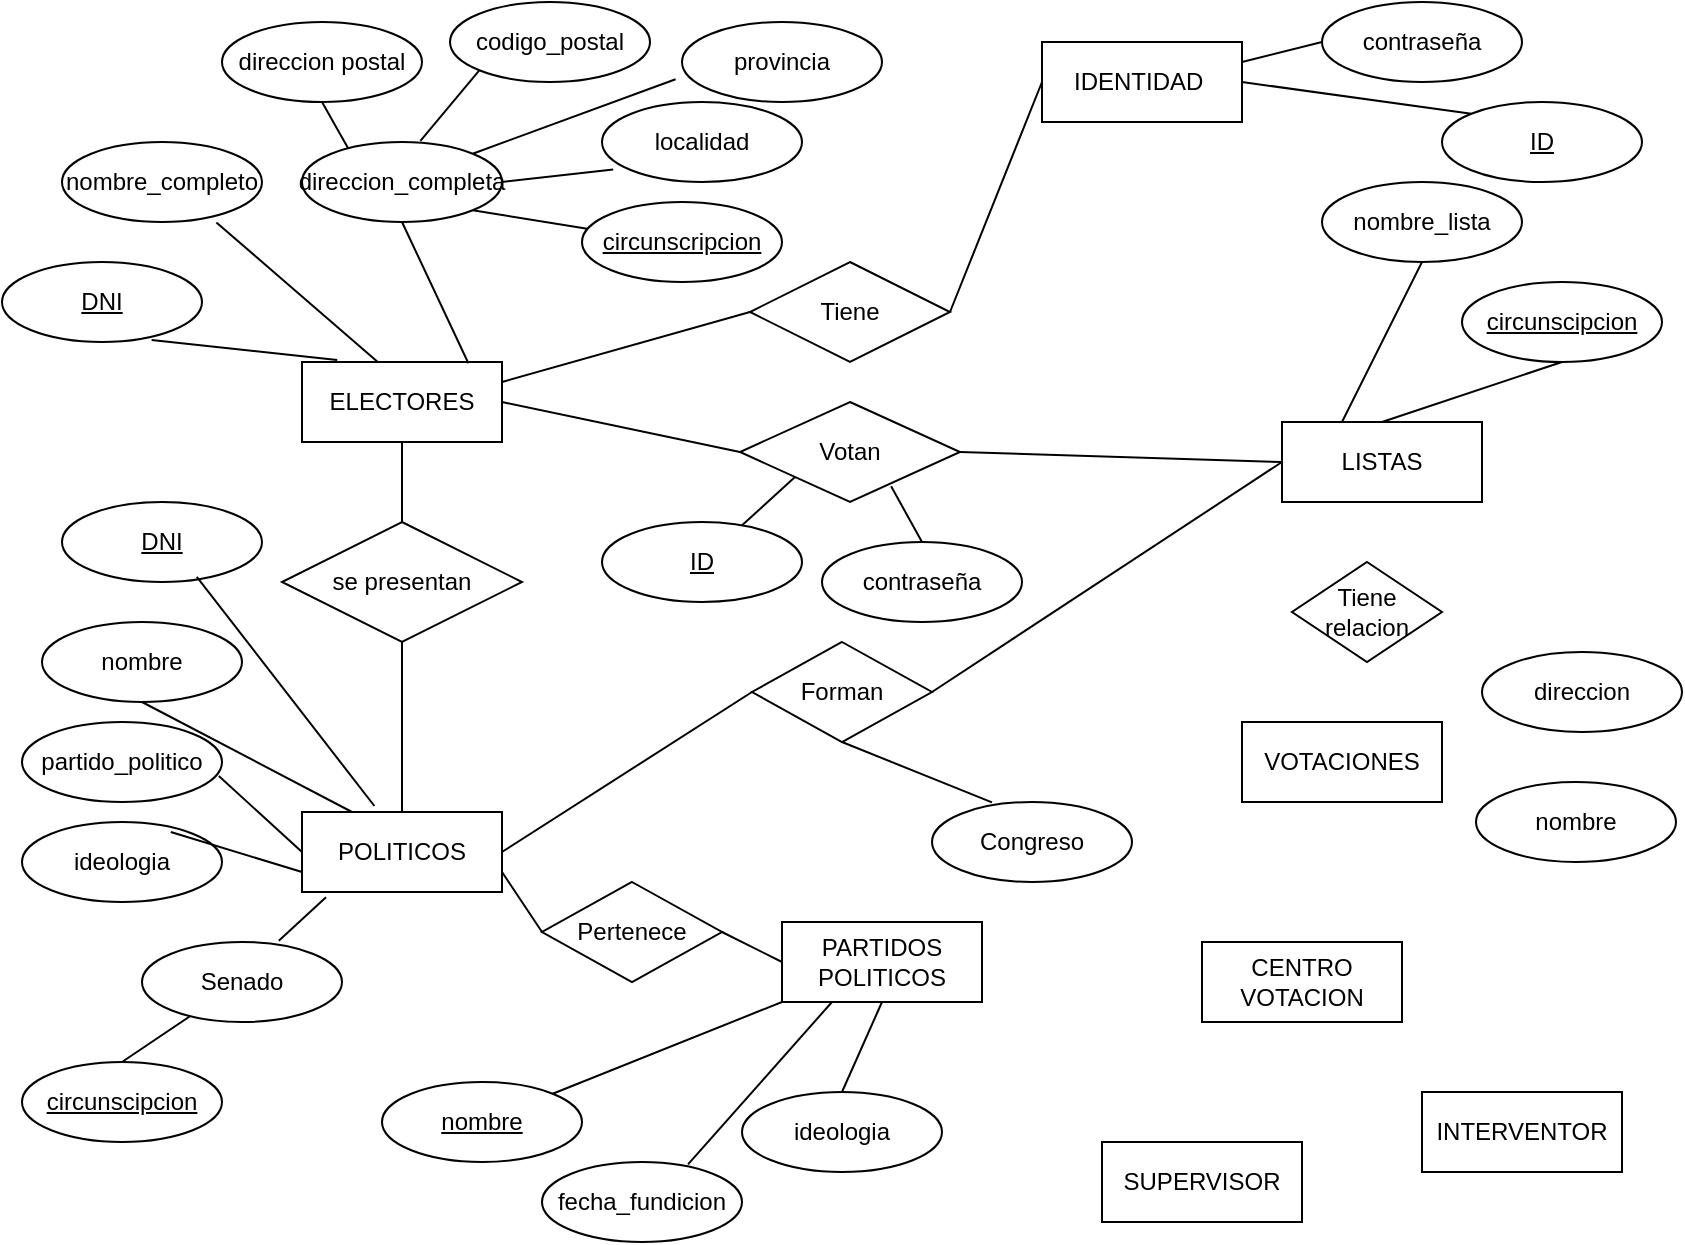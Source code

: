 <mxfile version="22.0.2" type="device">
  <diagram name="Página-1" id="8dC4T3Oz5jPkKh5Ns8to">
    <mxGraphModel dx="1863" dy="606" grid="1" gridSize="10" guides="1" tooltips="1" connect="1" arrows="1" fold="1" page="1" pageScale="1" pageWidth="827" pageHeight="1169" math="0" shadow="0">
      <root>
        <mxCell id="0" />
        <mxCell id="1" parent="0" />
        <mxCell id="WSo22nkgQn30hINGjkoU-2" value="ELECTORES" style="whiteSpace=wrap;html=1;align=center;" parent="1" vertex="1">
          <mxGeometry x="140" y="180" width="100" height="40" as="geometry" />
        </mxCell>
        <mxCell id="WSo22nkgQn30hINGjkoU-3" value="VOTACIONES" style="whiteSpace=wrap;html=1;align=center;" parent="1" vertex="1">
          <mxGeometry x="610" y="360" width="100" height="40" as="geometry" />
        </mxCell>
        <mxCell id="WSo22nkgQn30hINGjkoU-4" value="POLITICOS" style="whiteSpace=wrap;html=1;align=center;" parent="1" vertex="1">
          <mxGeometry x="140" y="405" width="100" height="40" as="geometry" />
        </mxCell>
        <mxCell id="WSo22nkgQn30hINGjkoU-5" value="LISTAS" style="whiteSpace=wrap;html=1;align=center;" parent="1" vertex="1">
          <mxGeometry x="630" y="210" width="100" height="40" as="geometry" />
        </mxCell>
        <mxCell id="WSo22nkgQn30hINGjkoU-6" value="&lt;u&gt;DNI&lt;/u&gt;" style="ellipse;whiteSpace=wrap;html=1;align=center;" parent="1" vertex="1">
          <mxGeometry x="-10" y="130" width="100" height="40" as="geometry" />
        </mxCell>
        <mxCell id="WSo22nkgQn30hINGjkoU-7" value="nombre_completo" style="ellipse;whiteSpace=wrap;html=1;align=center;" parent="1" vertex="1">
          <mxGeometry x="20" y="70" width="100" height="40" as="geometry" />
        </mxCell>
        <mxCell id="WSo22nkgQn30hINGjkoU-8" value="direccion_completa" style="ellipse;whiteSpace=wrap;html=1;align=center;" parent="1" vertex="1">
          <mxGeometry x="140" y="70" width="100" height="40" as="geometry" />
        </mxCell>
        <mxCell id="WSo22nkgQn30hINGjkoU-9" value="&lt;u&gt;circunscripcion&lt;/u&gt;" style="ellipse;whiteSpace=wrap;html=1;align=center;" parent="1" vertex="1">
          <mxGeometry x="280" y="100" width="100" height="40" as="geometry" />
        </mxCell>
        <mxCell id="WSo22nkgQn30hINGjkoU-10" value="provincia" style="ellipse;whiteSpace=wrap;html=1;align=center;" parent="1" vertex="1">
          <mxGeometry x="330" y="10" width="100" height="40" as="geometry" />
        </mxCell>
        <mxCell id="WSo22nkgQn30hINGjkoU-11" value="nombre" style="ellipse;whiteSpace=wrap;html=1;align=center;" parent="1" vertex="1">
          <mxGeometry x="10" y="310" width="100" height="40" as="geometry" />
        </mxCell>
        <mxCell id="WSo22nkgQn30hINGjkoU-12" value="partido_politico" style="ellipse;whiteSpace=wrap;html=1;align=center;" parent="1" vertex="1">
          <mxGeometry y="360" width="100" height="40" as="geometry" />
        </mxCell>
        <mxCell id="WSo22nkgQn30hINGjkoU-13" value="ideologia" style="ellipse;whiteSpace=wrap;html=1;align=center;" parent="1" vertex="1">
          <mxGeometry y="410" width="100" height="40" as="geometry" />
        </mxCell>
        <mxCell id="WSo22nkgQn30hINGjkoU-14" value="Senado" style="ellipse;whiteSpace=wrap;html=1;align=center;" parent="1" vertex="1">
          <mxGeometry x="60" y="470" width="100" height="40" as="geometry" />
        </mxCell>
        <mxCell id="WSo22nkgQn30hINGjkoU-15" value="Congreso" style="ellipse;whiteSpace=wrap;html=1;align=center;" parent="1" vertex="1">
          <mxGeometry x="455" y="400" width="100" height="40" as="geometry" />
        </mxCell>
        <mxCell id="WSo22nkgQn30hINGjkoU-17" value="direccion postal" style="ellipse;whiteSpace=wrap;html=1;align=center;" parent="1" vertex="1">
          <mxGeometry x="100" y="10" width="100" height="40" as="geometry" />
        </mxCell>
        <mxCell id="WSo22nkgQn30hINGjkoU-18" value="codigo_postal" style="ellipse;whiteSpace=wrap;html=1;align=center;" parent="1" vertex="1">
          <mxGeometry x="214" width="100" height="40" as="geometry" />
        </mxCell>
        <mxCell id="WSo22nkgQn30hINGjkoU-19" value="localidad" style="ellipse;whiteSpace=wrap;html=1;align=center;" parent="1" vertex="1">
          <mxGeometry x="290" y="50" width="100" height="40" as="geometry" />
        </mxCell>
        <mxCell id="WSo22nkgQn30hINGjkoU-20" value="" style="endArrow=none;html=1;rounded=0;exitX=0.592;exitY=-0.015;exitDx=0;exitDy=0;exitPerimeter=0;entryX=0;entryY=1;entryDx=0;entryDy=0;" parent="1" source="WSo22nkgQn30hINGjkoU-8" target="WSo22nkgQn30hINGjkoU-18" edge="1">
          <mxGeometry width="50" height="50" relative="1" as="geometry">
            <mxPoint x="210" y="80" as="sourcePoint" />
            <mxPoint x="260" y="30" as="targetPoint" />
          </mxGeometry>
        </mxCell>
        <mxCell id="WSo22nkgQn30hINGjkoU-21" value="" style="endArrow=none;html=1;rounded=0;entryX=-0.032;entryY=0.715;entryDx=0;entryDy=0;entryPerimeter=0;exitX=1;exitY=0;exitDx=0;exitDy=0;" parent="1" source="WSo22nkgQn30hINGjkoU-8" target="WSo22nkgQn30hINGjkoU-10" edge="1">
          <mxGeometry width="50" height="50" relative="1" as="geometry">
            <mxPoint x="270" y="80" as="sourcePoint" />
            <mxPoint x="320" y="30" as="targetPoint" />
          </mxGeometry>
        </mxCell>
        <mxCell id="WSo22nkgQn30hINGjkoU-22" value="" style="endArrow=none;html=1;rounded=0;exitX=1;exitY=0.5;exitDx=0;exitDy=0;entryX=0.056;entryY=0.845;entryDx=0;entryDy=0;entryPerimeter=0;" parent="1" source="WSo22nkgQn30hINGjkoU-8" target="WSo22nkgQn30hINGjkoU-19" edge="1">
          <mxGeometry width="50" height="50" relative="1" as="geometry">
            <mxPoint x="260" y="130" as="sourcePoint" />
            <mxPoint x="310" y="80" as="targetPoint" />
          </mxGeometry>
        </mxCell>
        <mxCell id="WSo22nkgQn30hINGjkoU-23" value="" style="endArrow=none;html=1;rounded=0;exitX=1;exitY=1;exitDx=0;exitDy=0;entryX=0.026;entryY=0.335;entryDx=0;entryDy=0;entryPerimeter=0;" parent="1" source="WSo22nkgQn30hINGjkoU-8" target="WSo22nkgQn30hINGjkoU-9" edge="1">
          <mxGeometry width="50" height="50" relative="1" as="geometry">
            <mxPoint x="260" y="130" as="sourcePoint" />
            <mxPoint x="295" y="134" as="targetPoint" />
          </mxGeometry>
        </mxCell>
        <mxCell id="WSo22nkgQn30hINGjkoU-24" value="" style="endArrow=none;html=1;rounded=0;exitX=0.232;exitY=0.085;exitDx=0;exitDy=0;exitPerimeter=0;entryX=0.5;entryY=1;entryDx=0;entryDy=0;" parent="1" source="WSo22nkgQn30hINGjkoU-8" target="WSo22nkgQn30hINGjkoU-17" edge="1">
          <mxGeometry width="50" height="50" relative="1" as="geometry">
            <mxPoint x="165" y="90" as="sourcePoint" />
            <mxPoint x="215" y="40" as="targetPoint" />
          </mxGeometry>
        </mxCell>
        <mxCell id="WSo22nkgQn30hINGjkoU-26" value="" style="endArrow=none;html=1;rounded=0;exitX=0.176;exitY=-0.025;exitDx=0;exitDy=0;exitPerimeter=0;entryX=0.748;entryY=0.975;entryDx=0;entryDy=0;entryPerimeter=0;" parent="1" source="WSo22nkgQn30hINGjkoU-2" target="WSo22nkgQn30hINGjkoU-6" edge="1">
          <mxGeometry width="50" height="50" relative="1" as="geometry">
            <mxPoint x="35" y="180" as="sourcePoint" />
            <mxPoint x="80" y="130" as="targetPoint" />
          </mxGeometry>
        </mxCell>
        <mxCell id="WSo22nkgQn30hINGjkoU-27" value="" style="endArrow=none;html=1;rounded=0;entryX=0.772;entryY=1.005;entryDx=0;entryDy=0;entryPerimeter=0;exitX=0.376;exitY=-0.005;exitDx=0;exitDy=0;exitPerimeter=0;" parent="1" source="WSo22nkgQn30hINGjkoU-2" target="WSo22nkgQn30hINGjkoU-7" edge="1">
          <mxGeometry width="50" height="50" relative="1" as="geometry">
            <mxPoint x="100" y="190" as="sourcePoint" />
            <mxPoint x="150" y="140" as="targetPoint" />
          </mxGeometry>
        </mxCell>
        <mxCell id="WSo22nkgQn30hINGjkoU-28" value="" style="endArrow=none;html=1;rounded=0;entryX=0.5;entryY=1;entryDx=0;entryDy=0;exitX=0.832;exitY=0.015;exitDx=0;exitDy=0;exitPerimeter=0;" parent="1" source="WSo22nkgQn30hINGjkoU-2" target="WSo22nkgQn30hINGjkoU-8" edge="1">
          <mxGeometry width="50" height="50" relative="1" as="geometry">
            <mxPoint x="280" y="280" as="sourcePoint" />
            <mxPoint x="330" y="230" as="targetPoint" />
          </mxGeometry>
        </mxCell>
        <mxCell id="WSo22nkgQn30hINGjkoU-30" value="&lt;u&gt;ID&lt;/u&gt;" style="ellipse;whiteSpace=wrap;html=1;align=center;" parent="1" vertex="1">
          <mxGeometry x="290" y="260" width="100" height="40" as="geometry" />
        </mxCell>
        <mxCell id="WSo22nkgQn30hINGjkoU-31" value="contraseña" style="ellipse;whiteSpace=wrap;html=1;align=center;" parent="1" vertex="1">
          <mxGeometry x="400" y="270" width="100" height="40" as="geometry" />
        </mxCell>
        <mxCell id="WSo22nkgQn30hINGjkoU-32" value="Votan" style="shape=rhombus;perimeter=rhombusPerimeter;whiteSpace=wrap;html=1;align=center;" parent="1" vertex="1">
          <mxGeometry x="359" y="200" width="110" height="50" as="geometry" />
        </mxCell>
        <mxCell id="WSo22nkgQn30hINGjkoU-33" value="se presentan" style="shape=rhombus;perimeter=rhombusPerimeter;whiteSpace=wrap;html=1;align=center;" parent="1" vertex="1">
          <mxGeometry x="130" y="260" width="120" height="60" as="geometry" />
        </mxCell>
        <mxCell id="WSo22nkgQn30hINGjkoU-35" value="" style="endArrow=none;html=1;rounded=0;entryX=0;entryY=0.5;entryDx=0;entryDy=0;exitX=1;exitY=0.5;exitDx=0;exitDy=0;" parent="1" source="WSo22nkgQn30hINGjkoU-2" target="WSo22nkgQn30hINGjkoU-32" edge="1">
          <mxGeometry width="50" height="50" relative="1" as="geometry">
            <mxPoint x="330" y="350" as="sourcePoint" />
            <mxPoint x="380" y="300" as="targetPoint" />
          </mxGeometry>
        </mxCell>
        <mxCell id="WSo22nkgQn30hINGjkoU-36" value="" style="endArrow=none;html=1;rounded=0;entryX=0;entryY=0.5;entryDx=0;entryDy=0;exitX=1;exitY=0.5;exitDx=0;exitDy=0;" parent="1" source="WSo22nkgQn30hINGjkoU-32" target="WSo22nkgQn30hINGjkoU-5" edge="1">
          <mxGeometry width="50" height="50" relative="1" as="geometry">
            <mxPoint x="440" y="320" as="sourcePoint" />
            <mxPoint x="490" y="270" as="targetPoint" />
          </mxGeometry>
        </mxCell>
        <mxCell id="WSo22nkgQn30hINGjkoU-38" value="PARTIDOS POLITICOS" style="whiteSpace=wrap;html=1;align=center;" parent="1" vertex="1">
          <mxGeometry x="380" y="460" width="100" height="40" as="geometry" />
        </mxCell>
        <mxCell id="WSo22nkgQn30hINGjkoU-39" value="nombre_lista" style="ellipse;whiteSpace=wrap;html=1;align=center;" parent="1" vertex="1">
          <mxGeometry x="650" y="90" width="100" height="40" as="geometry" />
        </mxCell>
        <mxCell id="WSo22nkgQn30hINGjkoU-40" value="&lt;u&gt;circunscipcion&lt;/u&gt;" style="ellipse;whiteSpace=wrap;html=1;align=center;" parent="1" vertex="1">
          <mxGeometry x="720" y="140" width="100" height="40" as="geometry" />
        </mxCell>
        <mxCell id="WSo22nkgQn30hINGjkoU-42" value="" style="endArrow=none;html=1;rounded=0;exitX=0.3;exitY=0;exitDx=0;exitDy=0;exitPerimeter=0;entryX=0.5;entryY=1;entryDx=0;entryDy=0;" parent="1" source="WSo22nkgQn30hINGjkoU-5" target="WSo22nkgQn30hINGjkoU-39" edge="1">
          <mxGeometry width="50" height="50" relative="1" as="geometry">
            <mxPoint x="680" y="115" as="sourcePoint" />
            <mxPoint x="650" y="70" as="targetPoint" />
          </mxGeometry>
        </mxCell>
        <mxCell id="WSo22nkgQn30hINGjkoU-43" value="" style="endArrow=none;html=1;rounded=0;exitX=0.5;exitY=0;exitDx=0;exitDy=0;entryX=0.5;entryY=1;entryDx=0;entryDy=0;" parent="1" source="WSo22nkgQn30hINGjkoU-5" target="WSo22nkgQn30hINGjkoU-40" edge="1">
          <mxGeometry width="50" height="50" relative="1" as="geometry">
            <mxPoint x="710" y="130" as="sourcePoint" />
            <mxPoint x="740" y="90" as="targetPoint" />
          </mxGeometry>
        </mxCell>
        <mxCell id="WSo22nkgQn30hINGjkoU-44" value="" style="endArrow=none;html=1;rounded=0;entryX=0;entryY=1;entryDx=0;entryDy=0;" parent="1" source="WSo22nkgQn30hINGjkoU-30" target="WSo22nkgQn30hINGjkoU-32" edge="1">
          <mxGeometry width="50" height="50" relative="1" as="geometry">
            <mxPoint x="330" y="320" as="sourcePoint" />
            <mxPoint x="420" y="220" as="targetPoint" />
          </mxGeometry>
        </mxCell>
        <mxCell id="WSo22nkgQn30hINGjkoU-45" value="" style="endArrow=none;html=1;rounded=0;exitX=0.5;exitY=0;exitDx=0;exitDy=0;entryX=0.687;entryY=0.843;entryDx=0;entryDy=0;entryPerimeter=0;" parent="1" source="WSo22nkgQn30hINGjkoU-31" target="WSo22nkgQn30hINGjkoU-32" edge="1">
          <mxGeometry width="50" height="50" relative="1" as="geometry">
            <mxPoint x="460" y="270" as="sourcePoint" />
            <mxPoint x="510" y="220" as="targetPoint" />
          </mxGeometry>
        </mxCell>
        <mxCell id="WSo22nkgQn30hINGjkoU-46" value="&lt;u&gt;circunscipcion&lt;/u&gt;" style="ellipse;whiteSpace=wrap;html=1;align=center;" parent="1" vertex="1">
          <mxGeometry y="530" width="100" height="40" as="geometry" />
        </mxCell>
        <mxCell id="WSo22nkgQn30hINGjkoU-47" value="fecha_fundicion" style="ellipse;whiteSpace=wrap;html=1;align=center;" parent="1" vertex="1">
          <mxGeometry x="260" y="580" width="100" height="40" as="geometry" />
        </mxCell>
        <mxCell id="WSo22nkgQn30hINGjkoU-48" value="" style="endArrow=none;html=1;rounded=0;entryX=0.984;entryY=0.675;entryDx=0;entryDy=0;exitX=0;exitY=0.5;exitDx=0;exitDy=0;entryPerimeter=0;" parent="1" source="WSo22nkgQn30hINGjkoU-4" target="WSo22nkgQn30hINGjkoU-12" edge="1">
          <mxGeometry width="50" height="50" relative="1" as="geometry">
            <mxPoint x="240" y="400" as="sourcePoint" />
            <mxPoint x="290" y="350" as="targetPoint" />
          </mxGeometry>
        </mxCell>
        <mxCell id="WSo22nkgQn30hINGjkoU-49" value="" style="endArrow=none;html=1;rounded=0;exitX=0;exitY=0.75;exitDx=0;exitDy=0;entryX=0.744;entryY=0.125;entryDx=0;entryDy=0;entryPerimeter=0;" parent="1" source="WSo22nkgQn30hINGjkoU-4" target="WSo22nkgQn30hINGjkoU-13" edge="1">
          <mxGeometry width="50" height="50" relative="1" as="geometry">
            <mxPoint x="400" y="470" as="sourcePoint" />
            <mxPoint x="450" y="420" as="targetPoint" />
          </mxGeometry>
        </mxCell>
        <mxCell id="WSo22nkgQn30hINGjkoU-50" value="" style="endArrow=none;html=1;rounded=0;exitX=0.25;exitY=0;exitDx=0;exitDy=0;entryX=0.5;entryY=1;entryDx=0;entryDy=0;" parent="1" source="WSo22nkgQn30hINGjkoU-4" target="WSo22nkgQn30hINGjkoU-11" edge="1">
          <mxGeometry width="50" height="50" relative="1" as="geometry">
            <mxPoint x="390" y="370" as="sourcePoint" />
            <mxPoint x="435" y="320" as="targetPoint" />
          </mxGeometry>
        </mxCell>
        <mxCell id="WSo22nkgQn30hINGjkoU-51" value="" style="endArrow=none;html=1;rounded=0;exitX=0.5;exitY=0;exitDx=0;exitDy=0;" parent="1" source="WSo22nkgQn30hINGjkoU-33" edge="1">
          <mxGeometry width="50" height="50" relative="1" as="geometry">
            <mxPoint x="140" y="270" as="sourcePoint" />
            <mxPoint x="190" y="220" as="targetPoint" />
          </mxGeometry>
        </mxCell>
        <mxCell id="WSo22nkgQn30hINGjkoU-52" value="" style="endArrow=none;html=1;rounded=0;exitX=0.5;exitY=0;exitDx=0;exitDy=0;entryX=0.5;entryY=1;entryDx=0;entryDy=0;" parent="1" source="WSo22nkgQn30hINGjkoU-4" target="WSo22nkgQn30hINGjkoU-33" edge="1">
          <mxGeometry width="50" height="50" relative="1" as="geometry">
            <mxPoint x="140" y="370" as="sourcePoint" />
            <mxPoint x="190" y="340" as="targetPoint" />
          </mxGeometry>
        </mxCell>
        <mxCell id="WSo22nkgQn30hINGjkoU-57" value="" style="endArrow=none;html=1;rounded=0;entryX=0.5;entryY=1;entryDx=0;entryDy=0;exitX=0.3;exitY=0.005;exitDx=0;exitDy=0;exitPerimeter=0;" parent="1" source="WSo22nkgQn30hINGjkoU-15" target="vbP2BYzvC6b8rZJER0x0-17" edge="1">
          <mxGeometry relative="1" as="geometry">
            <mxPoint x="190" y="470" as="sourcePoint" />
            <mxPoint x="490" y="320" as="targetPoint" />
          </mxGeometry>
        </mxCell>
        <mxCell id="WSo22nkgQn30hINGjkoU-64" value="" style="endArrow=none;html=1;rounded=0;entryX=0.12;entryY=1.065;entryDx=0;entryDy=0;entryPerimeter=0;exitX=0.684;exitY=-0.015;exitDx=0;exitDy=0;exitPerimeter=0;" parent="1" source="WSo22nkgQn30hINGjkoU-14" target="WSo22nkgQn30hINGjkoU-4" edge="1">
          <mxGeometry width="50" height="50" relative="1" as="geometry">
            <mxPoint x="120" y="480" as="sourcePoint" />
            <mxPoint x="170" y="430" as="targetPoint" />
          </mxGeometry>
        </mxCell>
        <mxCell id="vbP2BYzvC6b8rZJER0x0-1" value="IDENTIDAD&amp;nbsp;" style="whiteSpace=wrap;html=1;align=center;" vertex="1" parent="1">
          <mxGeometry x="510" y="20" width="100" height="40" as="geometry" />
        </mxCell>
        <mxCell id="vbP2BYzvC6b8rZJER0x0-2" value="Tiene" style="shape=rhombus;perimeter=rhombusPerimeter;whiteSpace=wrap;html=1;align=center;" vertex="1" parent="1">
          <mxGeometry x="364" y="130" width="100" height="50" as="geometry" />
        </mxCell>
        <mxCell id="vbP2BYzvC6b8rZJER0x0-3" value="" style="endArrow=none;html=1;rounded=0;entryX=0;entryY=0.5;entryDx=0;entryDy=0;exitX=1;exitY=0.5;exitDx=0;exitDy=0;" edge="1" parent="1" source="vbP2BYzvC6b8rZJER0x0-2" target="vbP2BYzvC6b8rZJER0x0-1">
          <mxGeometry width="50" height="50" relative="1" as="geometry">
            <mxPoint x="570" y="190" as="sourcePoint" />
            <mxPoint x="620" y="140" as="targetPoint" />
          </mxGeometry>
        </mxCell>
        <mxCell id="vbP2BYzvC6b8rZJER0x0-4" value="" style="endArrow=none;html=1;rounded=0;entryX=0;entryY=0.5;entryDx=0;entryDy=0;exitX=1;exitY=0.25;exitDx=0;exitDy=0;" edge="1" parent="1" source="WSo22nkgQn30hINGjkoU-2" target="vbP2BYzvC6b8rZJER0x0-2">
          <mxGeometry width="50" height="50" relative="1" as="geometry">
            <mxPoint x="320" y="210" as="sourcePoint" />
            <mxPoint x="370" y="160" as="targetPoint" />
          </mxGeometry>
        </mxCell>
        <mxCell id="vbP2BYzvC6b8rZJER0x0-6" value="&lt;u&gt;ID&lt;/u&gt;" style="ellipse;whiteSpace=wrap;html=1;align=center;" vertex="1" parent="1">
          <mxGeometry x="710" y="50" width="100" height="40" as="geometry" />
        </mxCell>
        <mxCell id="vbP2BYzvC6b8rZJER0x0-7" value="contraseña" style="ellipse;whiteSpace=wrap;html=1;align=center;" vertex="1" parent="1">
          <mxGeometry x="650" width="100" height="40" as="geometry" />
        </mxCell>
        <mxCell id="vbP2BYzvC6b8rZJER0x0-8" value="" style="endArrow=none;html=1;rounded=0;entryX=0;entryY=0.5;entryDx=0;entryDy=0;exitX=1;exitY=0.25;exitDx=0;exitDy=0;" edge="1" parent="1" source="vbP2BYzvC6b8rZJER0x0-1" target="vbP2BYzvC6b8rZJER0x0-7">
          <mxGeometry width="50" height="50" relative="1" as="geometry">
            <mxPoint x="650" y="130" as="sourcePoint" />
            <mxPoint x="700" y="80" as="targetPoint" />
          </mxGeometry>
        </mxCell>
        <mxCell id="vbP2BYzvC6b8rZJER0x0-9" value="" style="endArrow=none;html=1;rounded=0;entryX=0;entryY=0;entryDx=0;entryDy=0;exitX=1;exitY=0.5;exitDx=0;exitDy=0;" edge="1" parent="1" source="vbP2BYzvC6b8rZJER0x0-1" target="vbP2BYzvC6b8rZJER0x0-6">
          <mxGeometry width="50" height="50" relative="1" as="geometry">
            <mxPoint x="570" y="150" as="sourcePoint" />
            <mxPoint x="620" y="100" as="targetPoint" />
          </mxGeometry>
        </mxCell>
        <mxCell id="vbP2BYzvC6b8rZJER0x0-10" value="" style="endArrow=none;html=1;rounded=0;entryX=0.242;entryY=0.925;entryDx=0;entryDy=0;entryPerimeter=0;exitX=0.5;exitY=0;exitDx=0;exitDy=0;" edge="1" parent="1" source="WSo22nkgQn30hINGjkoU-46" target="WSo22nkgQn30hINGjkoU-14">
          <mxGeometry width="50" height="50" relative="1" as="geometry">
            <mxPoint x="170" y="500" as="sourcePoint" />
            <mxPoint x="220" y="450" as="targetPoint" />
          </mxGeometry>
        </mxCell>
        <mxCell id="vbP2BYzvC6b8rZJER0x0-11" value="ideologia" style="ellipse;whiteSpace=wrap;html=1;align=center;" vertex="1" parent="1">
          <mxGeometry x="360" y="545" width="100" height="40" as="geometry" />
        </mxCell>
        <mxCell id="vbP2BYzvC6b8rZJER0x0-12" value="&lt;u&gt;nombre&lt;/u&gt;" style="ellipse;whiteSpace=wrap;html=1;align=center;" vertex="1" parent="1">
          <mxGeometry x="180" y="540" width="100" height="40" as="geometry" />
        </mxCell>
        <mxCell id="vbP2BYzvC6b8rZJER0x0-13" value="Pertenece" style="shape=rhombus;perimeter=rhombusPerimeter;whiteSpace=wrap;html=1;align=center;" vertex="1" parent="1">
          <mxGeometry x="260" y="440" width="90" height="50" as="geometry" />
        </mxCell>
        <mxCell id="vbP2BYzvC6b8rZJER0x0-14" value="" style="endArrow=none;html=1;rounded=0;entryX=1;entryY=0.75;entryDx=0;entryDy=0;exitX=0;exitY=0.5;exitDx=0;exitDy=0;" edge="1" parent="1" source="vbP2BYzvC6b8rZJER0x0-13" target="WSo22nkgQn30hINGjkoU-4">
          <mxGeometry width="50" height="50" relative="1" as="geometry">
            <mxPoint x="220" y="470" as="sourcePoint" />
            <mxPoint x="270" y="420" as="targetPoint" />
          </mxGeometry>
        </mxCell>
        <mxCell id="vbP2BYzvC6b8rZJER0x0-15" value="" style="endArrow=none;html=1;rounded=0;entryX=0;entryY=0.5;entryDx=0;entryDy=0;exitX=1;exitY=0.5;exitDx=0;exitDy=0;" edge="1" parent="1" source="vbP2BYzvC6b8rZJER0x0-13" target="WSo22nkgQn30hINGjkoU-38">
          <mxGeometry width="50" height="50" relative="1" as="geometry">
            <mxPoint x="340" y="530" as="sourcePoint" />
            <mxPoint x="390" y="480" as="targetPoint" />
          </mxGeometry>
        </mxCell>
        <mxCell id="vbP2BYzvC6b8rZJER0x0-17" value="Forman" style="shape=rhombus;perimeter=rhombusPerimeter;whiteSpace=wrap;html=1;align=center;" vertex="1" parent="1">
          <mxGeometry x="365" y="320" width="90" height="50" as="geometry" />
        </mxCell>
        <mxCell id="vbP2BYzvC6b8rZJER0x0-19" value="" style="endArrow=none;html=1;rounded=0;entryX=0;entryY=0.5;entryDx=0;entryDy=0;exitX=1;exitY=0.5;exitDx=0;exitDy=0;" edge="1" parent="1" source="vbP2BYzvC6b8rZJER0x0-17" target="WSo22nkgQn30hINGjkoU-5">
          <mxGeometry width="50" height="50" relative="1" as="geometry">
            <mxPoint x="670" y="540" as="sourcePoint" />
            <mxPoint x="720" y="490" as="targetPoint" />
          </mxGeometry>
        </mxCell>
        <mxCell id="vbP2BYzvC6b8rZJER0x0-20" value="" style="endArrow=none;html=1;rounded=0;entryX=0.25;entryY=1;entryDx=0;entryDy=0;exitX=0.73;exitY=0.03;exitDx=0;exitDy=0;exitPerimeter=0;" edge="1" parent="1" source="WSo22nkgQn30hINGjkoU-47" target="WSo22nkgQn30hINGjkoU-38">
          <mxGeometry width="50" height="50" relative="1" as="geometry">
            <mxPoint x="400" y="540" as="sourcePoint" />
            <mxPoint x="450" y="490" as="targetPoint" />
          </mxGeometry>
        </mxCell>
        <mxCell id="vbP2BYzvC6b8rZJER0x0-21" value="" style="endArrow=none;html=1;rounded=0;entryX=0.5;entryY=1;entryDx=0;entryDy=0;exitX=0.5;exitY=0;exitDx=0;exitDy=0;" edge="1" parent="1" source="vbP2BYzvC6b8rZJER0x0-11" target="WSo22nkgQn30hINGjkoU-38">
          <mxGeometry width="50" height="50" relative="1" as="geometry">
            <mxPoint x="510" y="540" as="sourcePoint" />
            <mxPoint x="560" y="490" as="targetPoint" />
          </mxGeometry>
        </mxCell>
        <mxCell id="vbP2BYzvC6b8rZJER0x0-22" value="" style="endArrow=none;html=1;rounded=0;entryX=0;entryY=1;entryDx=0;entryDy=0;exitX=1;exitY=0;exitDx=0;exitDy=0;" edge="1" parent="1" source="vbP2BYzvC6b8rZJER0x0-12" target="WSo22nkgQn30hINGjkoU-38">
          <mxGeometry width="50" height="50" relative="1" as="geometry">
            <mxPoint x="180" y="600" as="sourcePoint" />
            <mxPoint x="230" y="550" as="targetPoint" />
          </mxGeometry>
        </mxCell>
        <mxCell id="vbP2BYzvC6b8rZJER0x0-23" value="" style="endArrow=none;html=1;rounded=0;exitX=1;exitY=0.5;exitDx=0;exitDy=0;entryX=0;entryY=0.5;entryDx=0;entryDy=0;" edge="1" parent="1" source="WSo22nkgQn30hINGjkoU-4" target="vbP2BYzvC6b8rZJER0x0-17">
          <mxGeometry width="50" height="50" relative="1" as="geometry">
            <mxPoint x="360" y="410" as="sourcePoint" />
            <mxPoint x="530" y="380" as="targetPoint" />
          </mxGeometry>
        </mxCell>
        <mxCell id="vbP2BYzvC6b8rZJER0x0-24" value="&lt;u&gt;DNI&lt;/u&gt;" style="ellipse;whiteSpace=wrap;html=1;align=center;" vertex="1" parent="1">
          <mxGeometry x="20" y="250" width="100" height="40" as="geometry" />
        </mxCell>
        <mxCell id="vbP2BYzvC6b8rZJER0x0-25" value="" style="endArrow=none;html=1;rounded=0;entryX=0.674;entryY=0.935;entryDx=0;entryDy=0;entryPerimeter=0;exitX=0.362;exitY=-0.075;exitDx=0;exitDy=0;exitPerimeter=0;" edge="1" parent="1" source="WSo22nkgQn30hINGjkoU-4" target="vbP2BYzvC6b8rZJER0x0-24">
          <mxGeometry width="50" height="50" relative="1" as="geometry">
            <mxPoint x="120" y="370" as="sourcePoint" />
            <mxPoint x="170" y="320" as="targetPoint" />
          </mxGeometry>
        </mxCell>
        <mxCell id="vbP2BYzvC6b8rZJER0x0-26" value="CENTRO VOTACION" style="whiteSpace=wrap;html=1;align=center;" vertex="1" parent="1">
          <mxGeometry x="590" y="470" width="100" height="40" as="geometry" />
        </mxCell>
        <mxCell id="vbP2BYzvC6b8rZJER0x0-27" value="INTERVENTOR" style="whiteSpace=wrap;html=1;align=center;" vertex="1" parent="1">
          <mxGeometry x="700" y="545" width="100" height="40" as="geometry" />
        </mxCell>
        <mxCell id="vbP2BYzvC6b8rZJER0x0-28" value="SUPERVISOR" style="whiteSpace=wrap;html=1;align=center;" vertex="1" parent="1">
          <mxGeometry x="540" y="570" width="100" height="40" as="geometry" />
        </mxCell>
        <mxCell id="vbP2BYzvC6b8rZJER0x0-29" value="Tiene relacion" style="shape=rhombus;perimeter=rhombusPerimeter;whiteSpace=wrap;html=1;align=center;" vertex="1" parent="1">
          <mxGeometry x="635" y="280" width="75" height="50" as="geometry" />
        </mxCell>
        <mxCell id="vbP2BYzvC6b8rZJER0x0-30" value="direccion" style="ellipse;whiteSpace=wrap;html=1;align=center;" vertex="1" parent="1">
          <mxGeometry x="730" y="325" width="100" height="40" as="geometry" />
        </mxCell>
        <mxCell id="vbP2BYzvC6b8rZJER0x0-31" value="nombre" style="ellipse;whiteSpace=wrap;html=1;align=center;" vertex="1" parent="1">
          <mxGeometry x="727" y="390" width="100" height="40" as="geometry" />
        </mxCell>
      </root>
    </mxGraphModel>
  </diagram>
</mxfile>
